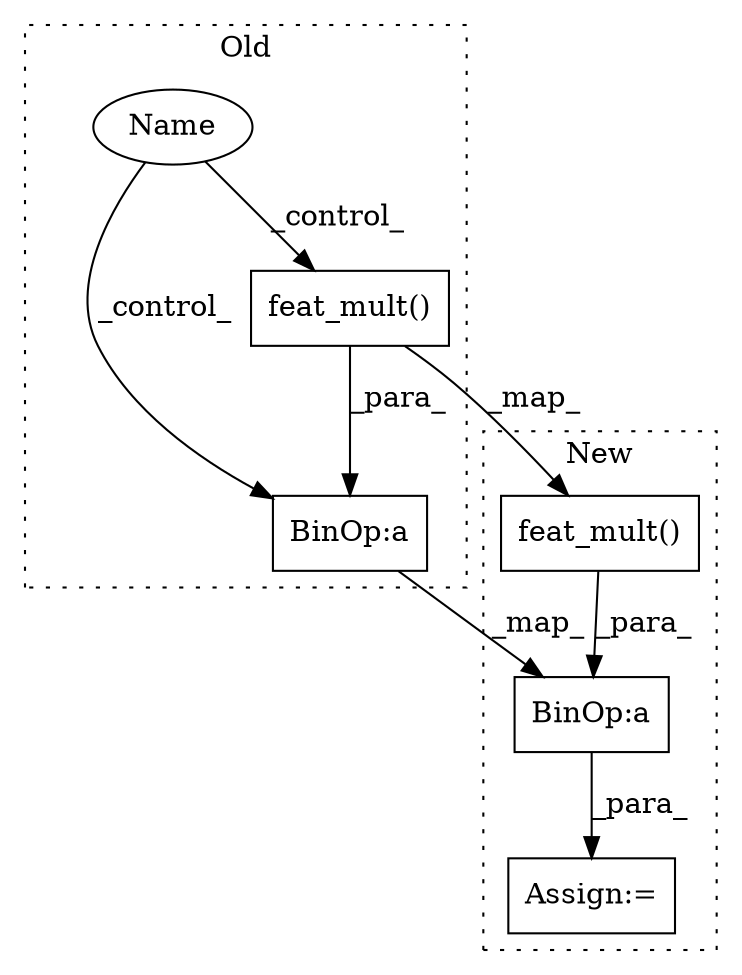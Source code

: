 digraph G {
subgraph cluster0 {
1 [label="feat_mult()" a="75" s="24051" l="28" shape="box"];
3 [label="BinOp:a" a="82" s="24048" l="3" shape="box"];
6 [label="Name" a="87" s="24097" l="11" shape="ellipse"];
label = "Old";
style="dotted";
}
subgraph cluster1 {
2 [label="feat_mult()" a="75" s="23976" l="28" shape="box"];
4 [label="BinOp:a" a="82" s="23973" l="3" shape="box"];
5 [label="Assign:=" a="68" s="24056" l="3" shape="box"];
label = "New";
style="dotted";
}
1 -> 2 [label="_map_"];
1 -> 3 [label="_para_"];
2 -> 4 [label="_para_"];
3 -> 4 [label="_map_"];
4 -> 5 [label="_para_"];
6 -> 1 [label="_control_"];
6 -> 3 [label="_control_"];
}